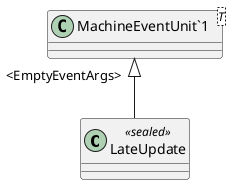 @startuml
class LateUpdate <<sealed>> {
}
class "MachineEventUnit`1"<T> {
}
"MachineEventUnit`1" "<EmptyEventArgs>" <|-- LateUpdate
@enduml
